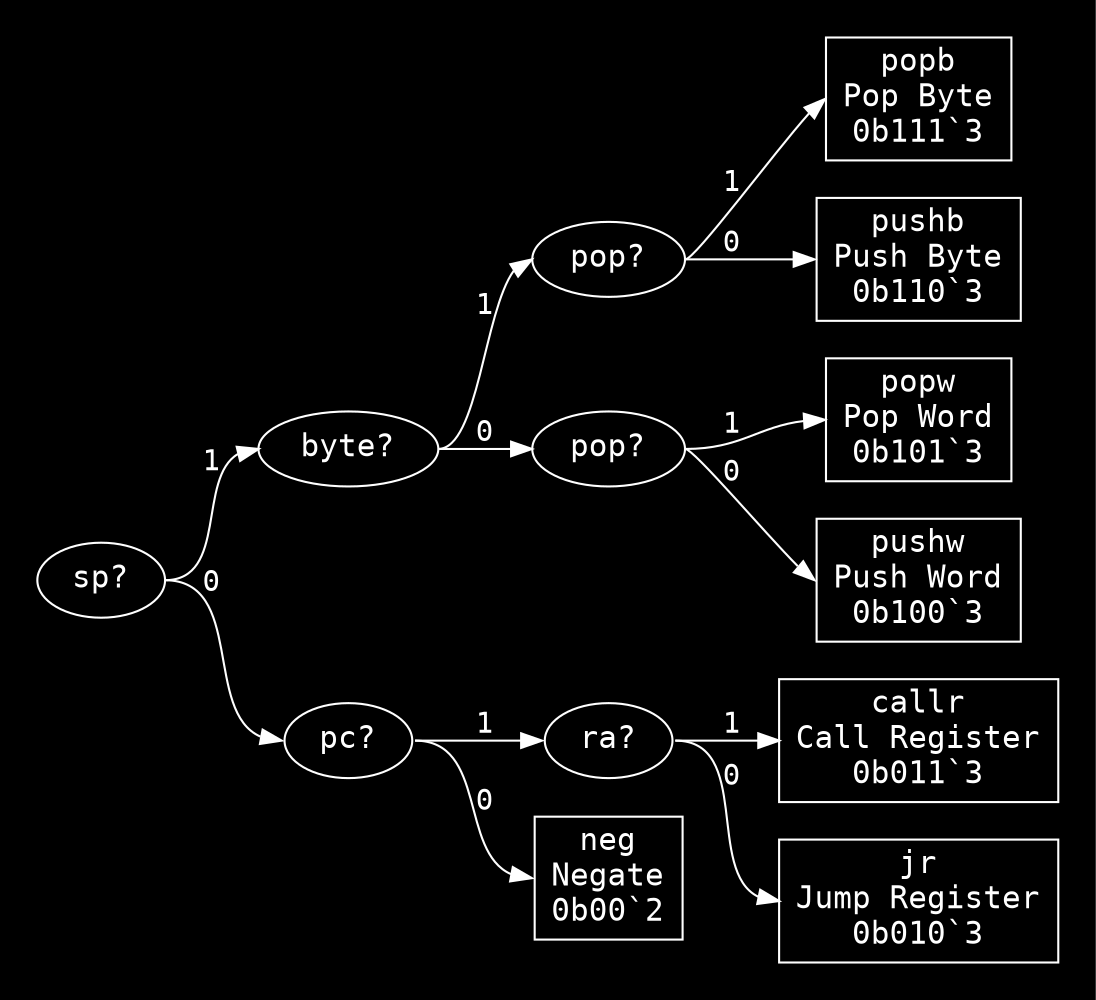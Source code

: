 digraph "Format r(1)" {
  graph [dpi = 100, bgcolor="#111", fontcolor="white", rankdir=LR, pad="0.25"];
  node [fontname = "Courier", fontsize="15pt", color="white", fontcolor="white"];
  edge [fontname = "Courier", color="white", fontcolor="white"];
  "sp_717672" [label = "sp?", shape = ellipse];
  "sp_717672":e -> "byte_11388536":w [label = "1"];
  "sp_717672":e -> "pc_2114822":w [label = "0"];
  "byte_11388536" [label = "byte?", shape = ellipse];
  "byte_11388536":e -> "pop_13701219":w [label = "1"];
  "byte_11388536":e -> "pop_11052152":w [label = "0"];
  "pop_13701219" [label = "pop?", shape = ellipse];
  "pop_13701219":e -> "popb_9607987":w [label = "1"];
  "pop_13701219":e -> "pushb_7132072":w [label = "0"];
  "popb_9607987" [label = "popb\nPop Byte\n0b111`3", shape = rectangle];
  "pushb_7132072" [label = "pushb\nPush Byte\n0b110`3", shape = rectangle];
  "pop_11052152" [label = "pop?", shape = ellipse];
  "pop_11052152":e -> "popw_1825455":w [label = "1"];
  "pop_11052152":e -> "pushw_9011362":w [label = "0"];
  "popw_1825455" [label = "popw\nPop Word\n0b101`3", shape = rectangle];
  "pushw_9011362" [label = "pushw\nPush Word\n0b100`3", shape = rectangle];
  "pc_2114822" [label = "pc?", shape = ellipse];
  "pc_2114822":e -> "ra_11984613":w [label = "1"];
  "pc_2114822":e -> "neg_298820":w [label = "0"];
  "ra_11984613" [label = "ra?", shape = ellipse];
  "ra_11984613":e -> "callr_11085822":w [label = "1"];
  "ra_11984613":e -> "jr_14350230":w [label = "0"];
  "callr_11085822" [label = "callr\nCall Register\n0b011`3", shape = rectangle];
  "jr_14350230" [label = "jr\nJump Register\n0b010`3", shape = rectangle];
  "neg_298820" [label = "neg\nNegate\n0b00`2", shape = rectangle];
}
